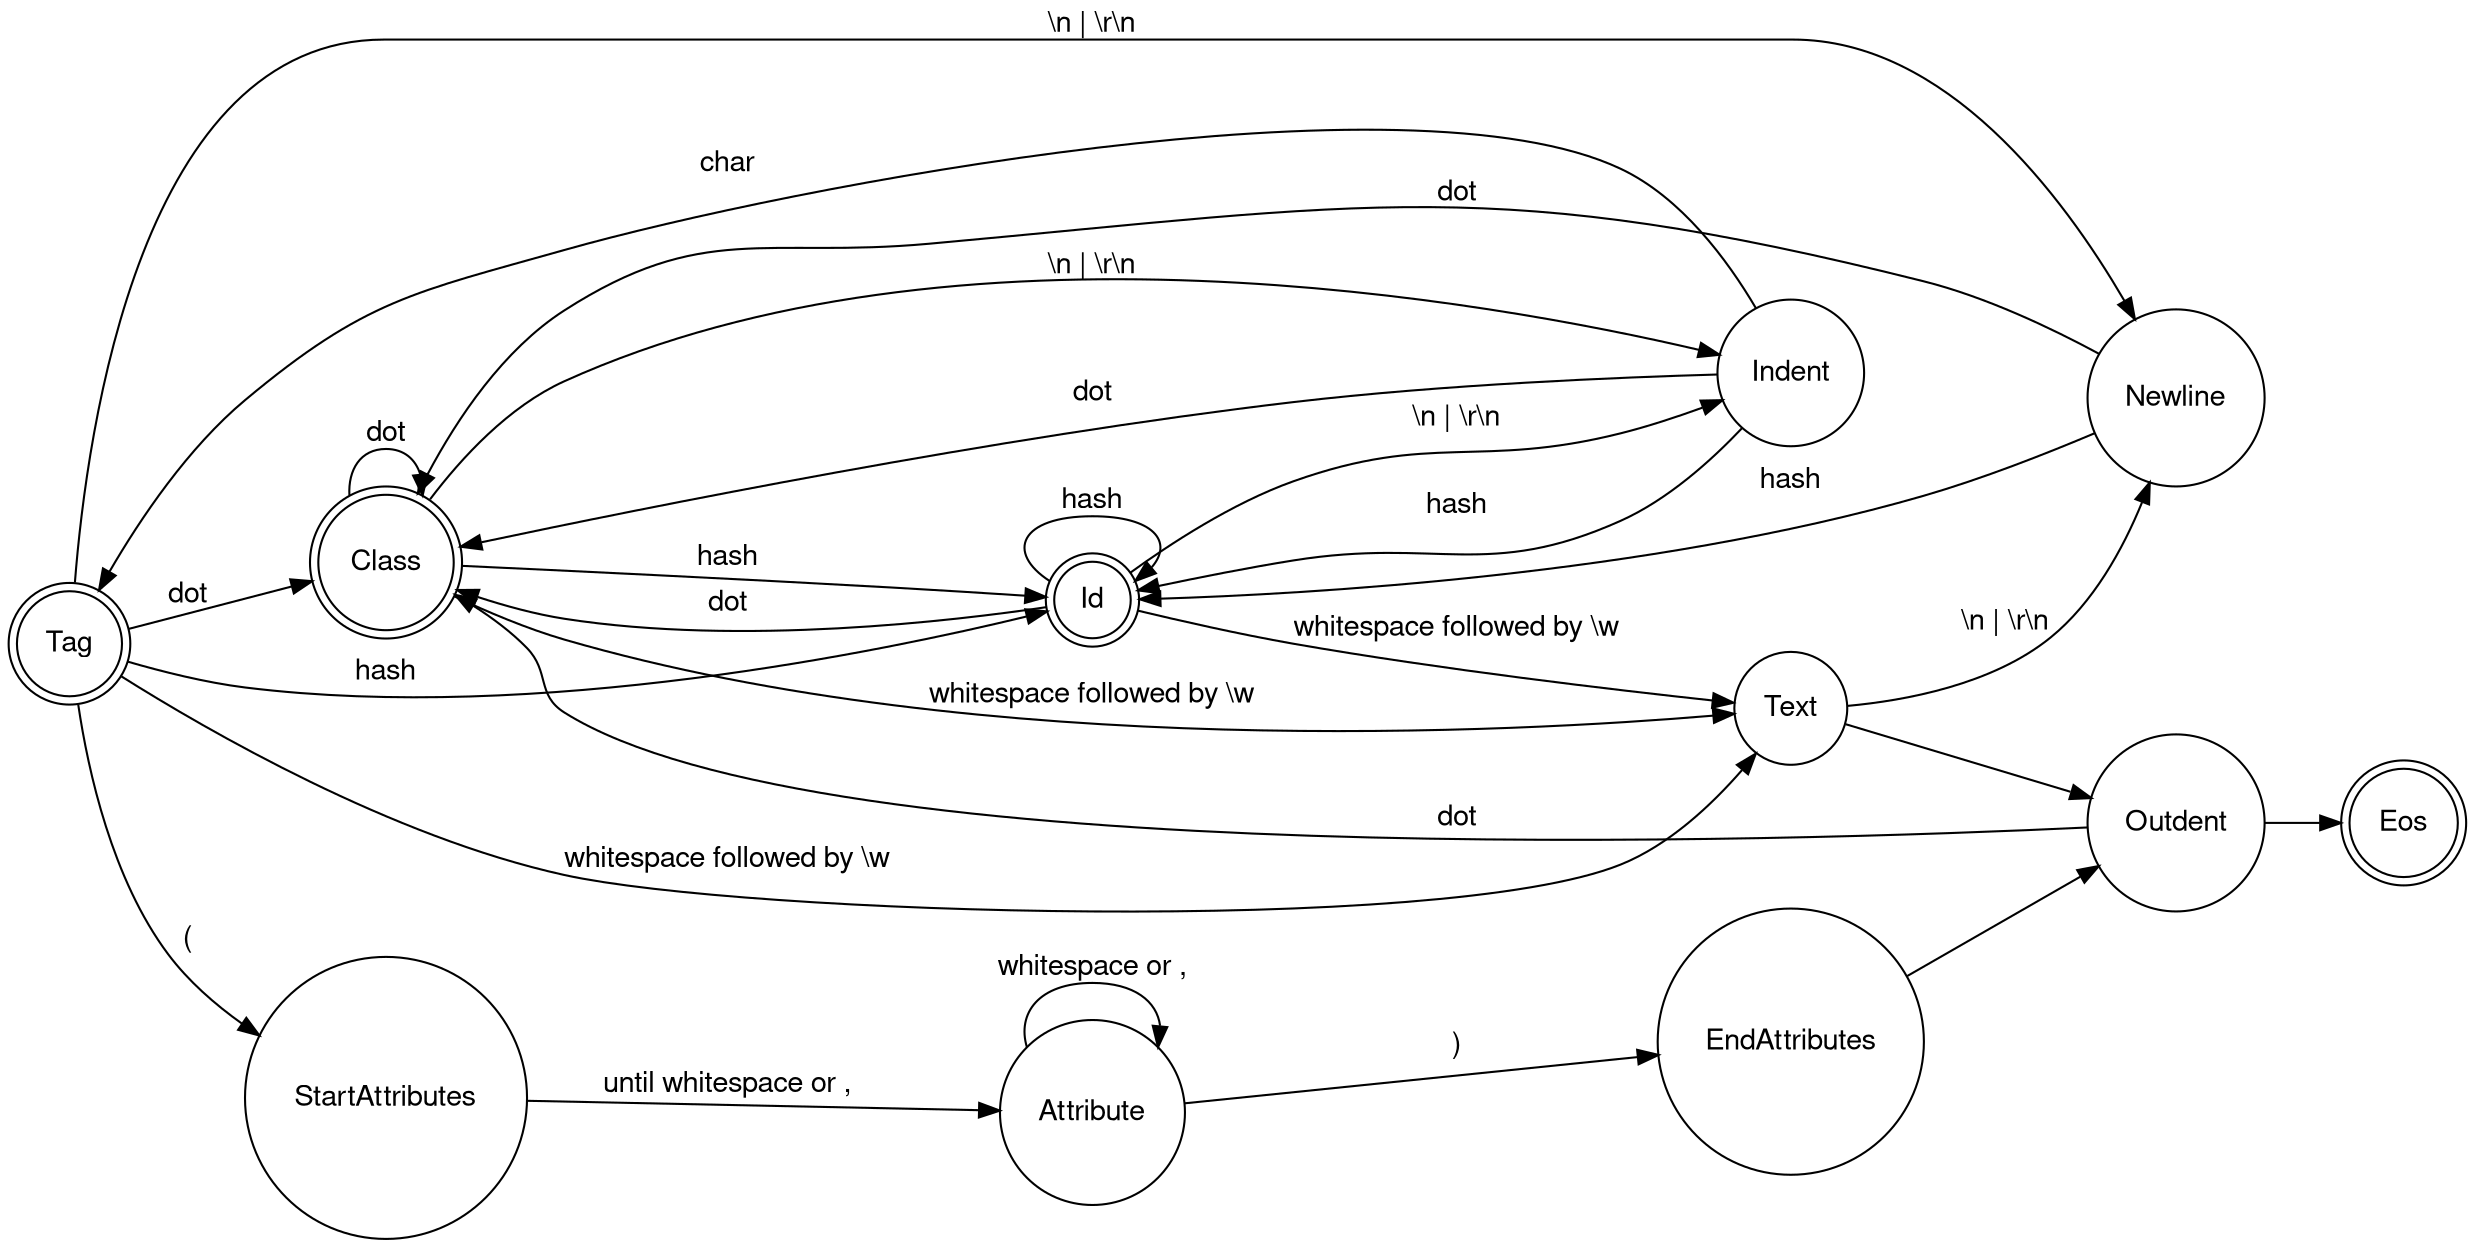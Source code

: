 digraph finite_state_machine {
	fontname="Helvetica,Arial,sans-serif"
	node [fontname="Helvetica,Arial,sans-serif"]
	edge [fontname="Helvetica,Arial,sans-serif"]
	rankdir=LR;
	node [shape = doublecircle]; Tag Class Id Eos;
	node [shape = circle];

    Tag
    Id
    Class
    Newline
    Indent
    Outdent
    StartAttributes
    Attribute
    EndAttributes
    Text
    Eos
    
    Tag -> Id [label = "hash"];
	Tag -> Class [label = "dot"];
	Tag -> StartAttributes [label = "("];
	Tag -> Text [label = "whitespace followed by \\w"];
	Tag -> Newline [label = "\\n | \\r\\n"];
	Id -> Id [label = "hash"];
	Id -> Class [label = "dot"];
	Id -> Text [label = "whitespace followed by \\w"];
	Id -> Indent [label = "\\n | \\r\\n"];
	Class -> Class [label = "dot"];
	Class -> Id [label = "hash"];
	Class -> Text [label = "whitespace followed by \\w"];
	Class -> Indent [label = "\\n | \\r\\n"];
	StartAttributes -> Attribute [label = "until whitespace or ,"];
	Attribute -> Attribute [label = "whitespace or ,"];
	Attribute -> EndAttributes [label = ")"];
	Text -> Newline [label = "\\n | \\r\\n"];
	Text -> Outdent
	EndAttributes -> Outdent
	Outdent -> Class [label = "dot"];
	Outdent -> Eos;
	Newline -> Id [label = "hash"];
	Newline -> Class [label = "dot"];
	Indent -> Tag [label = "char"];
	Indent -> Id [label = "hash"];
	Indent -> Class [label = "dot"];
}
